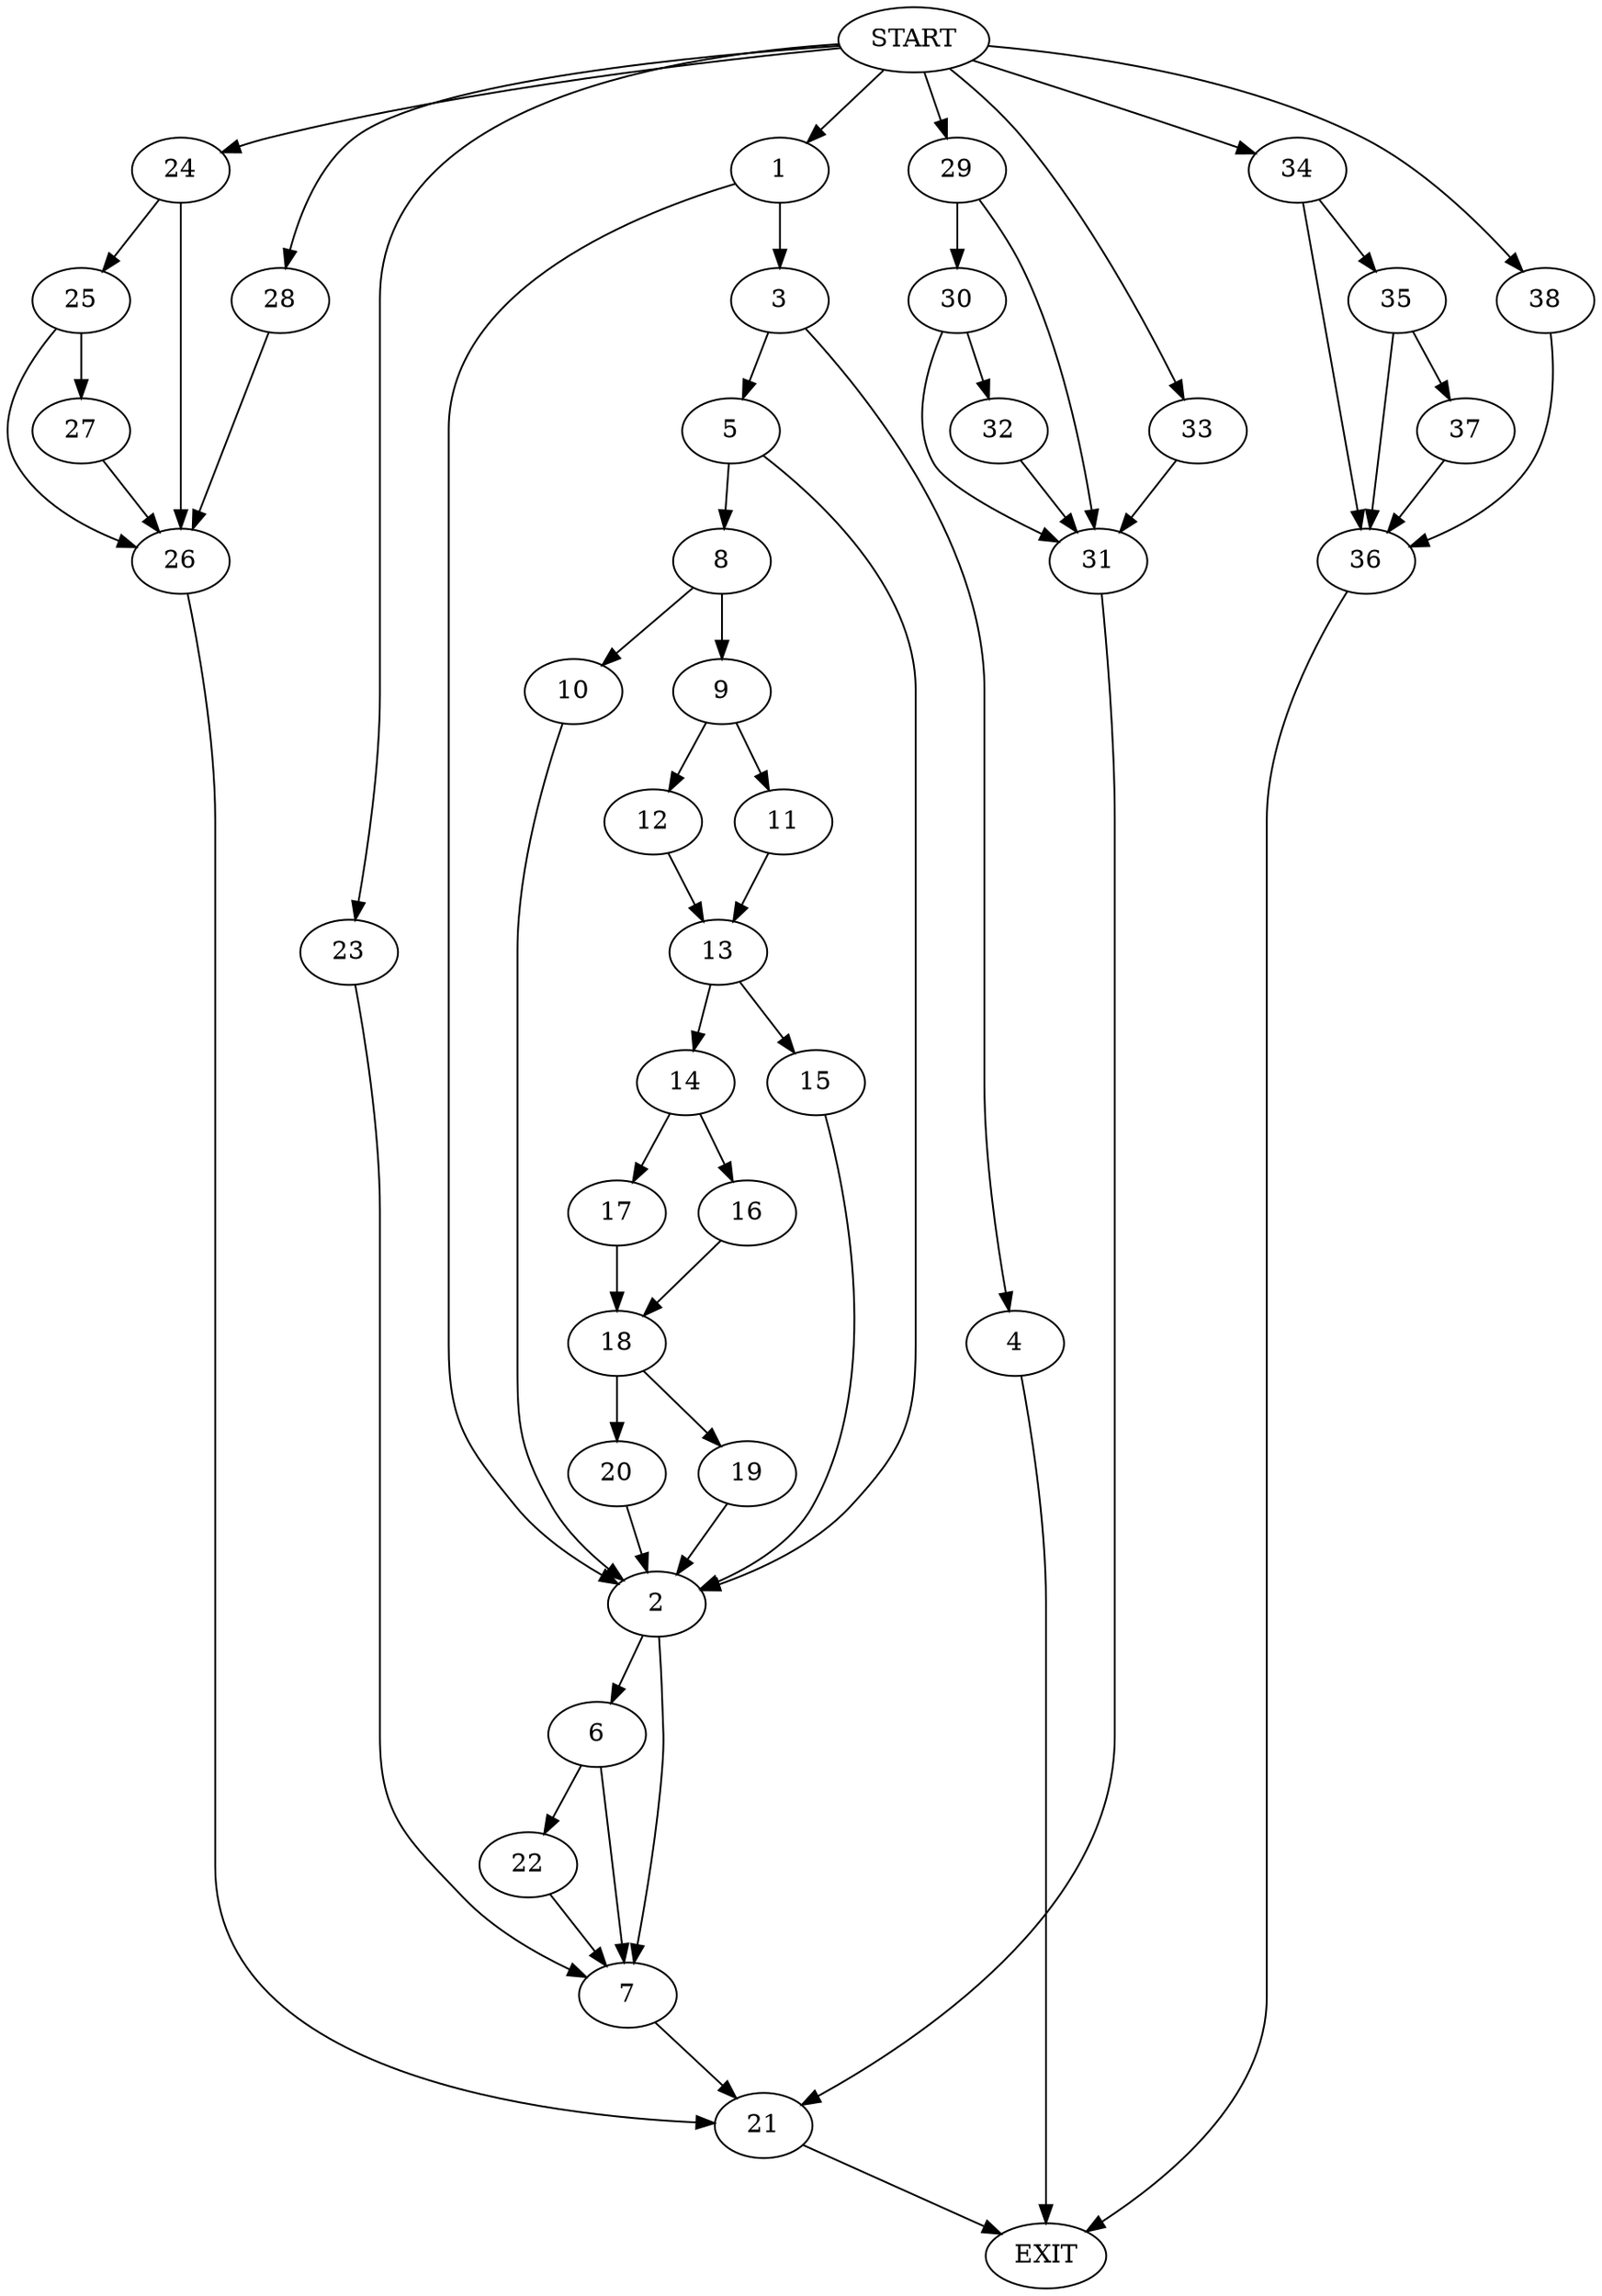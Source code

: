 digraph {
0 [label="START"]
39 [label="EXIT"]
0 -> 1
1 -> 2
1 -> 3
3 -> 4
3 -> 5
2 -> 6
2 -> 7
4 -> 39
5 -> 2
5 -> 8
8 -> 9
8 -> 10
10 -> 2
9 -> 11
9 -> 12
11 -> 13
12 -> 13
13 -> 14
13 -> 15
14 -> 16
14 -> 17
15 -> 2
16 -> 18
17 -> 18
18 -> 19
18 -> 20
20 -> 2
19 -> 2
7 -> 21
6 -> 22
6 -> 7
22 -> 7
0 -> 23
23 -> 7
21 -> 39
0 -> 24
24 -> 25
24 -> 26
25 -> 27
25 -> 26
26 -> 21
27 -> 26
0 -> 28
28 -> 26
0 -> 29
29 -> 30
29 -> 31
30 -> 31
30 -> 32
31 -> 21
32 -> 31
0 -> 33
33 -> 31
0 -> 34
34 -> 35
34 -> 36
35 -> 37
35 -> 36
36 -> 39
37 -> 36
0 -> 38
38 -> 36
}
